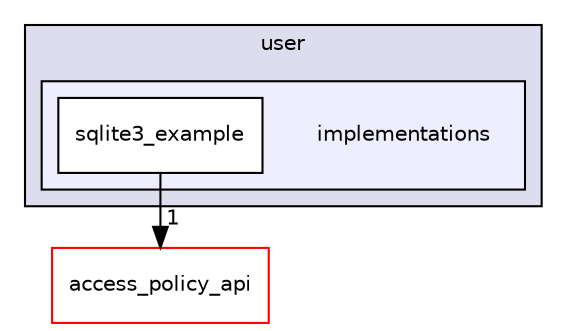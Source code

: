 digraph "access_core_api/pap/user/implementations" {
  compound=true
  node [ fontsize="10", fontname="Helvetica"];
  edge [ labelfontsize="10", labelfontname="Helvetica"];
  subgraph clusterdir_9276c6db00f109609a4c3a1faffc3720 {
    graph [ bgcolor="#ddddee", pencolor="black", label="user" fontname="Helvetica", fontsize="10", URL="dir_9276c6db00f109609a4c3a1faffc3720.html"]
  subgraph clusterdir_dc672f968f8b5932538666a5be7aa737 {
    graph [ bgcolor="#eeeeff", pencolor="black", label="" URL="dir_dc672f968f8b5932538666a5be7aa737.html"];
    dir_dc672f968f8b5932538666a5be7aa737 [shape=plaintext label="implementations"];
    dir_b6fdf0dfccca39063311983557a02098 [shape=box label="sqlite3_example" color="black" fillcolor="white" style="filled" URL="dir_b6fdf0dfccca39063311983557a02098.html"];
  }
  }
  dir_f09f96038abb9788ce35ead44b7d19f6 [shape=box label="access_policy_api" fillcolor="white" style="filled" color="red" URL="dir_f09f96038abb9788ce35ead44b7d19f6.html"];
  dir_b6fdf0dfccca39063311983557a02098->dir_f09f96038abb9788ce35ead44b7d19f6 [headlabel="1", labeldistance=1.5 headhref="dir_000008_000014.html"];
}
